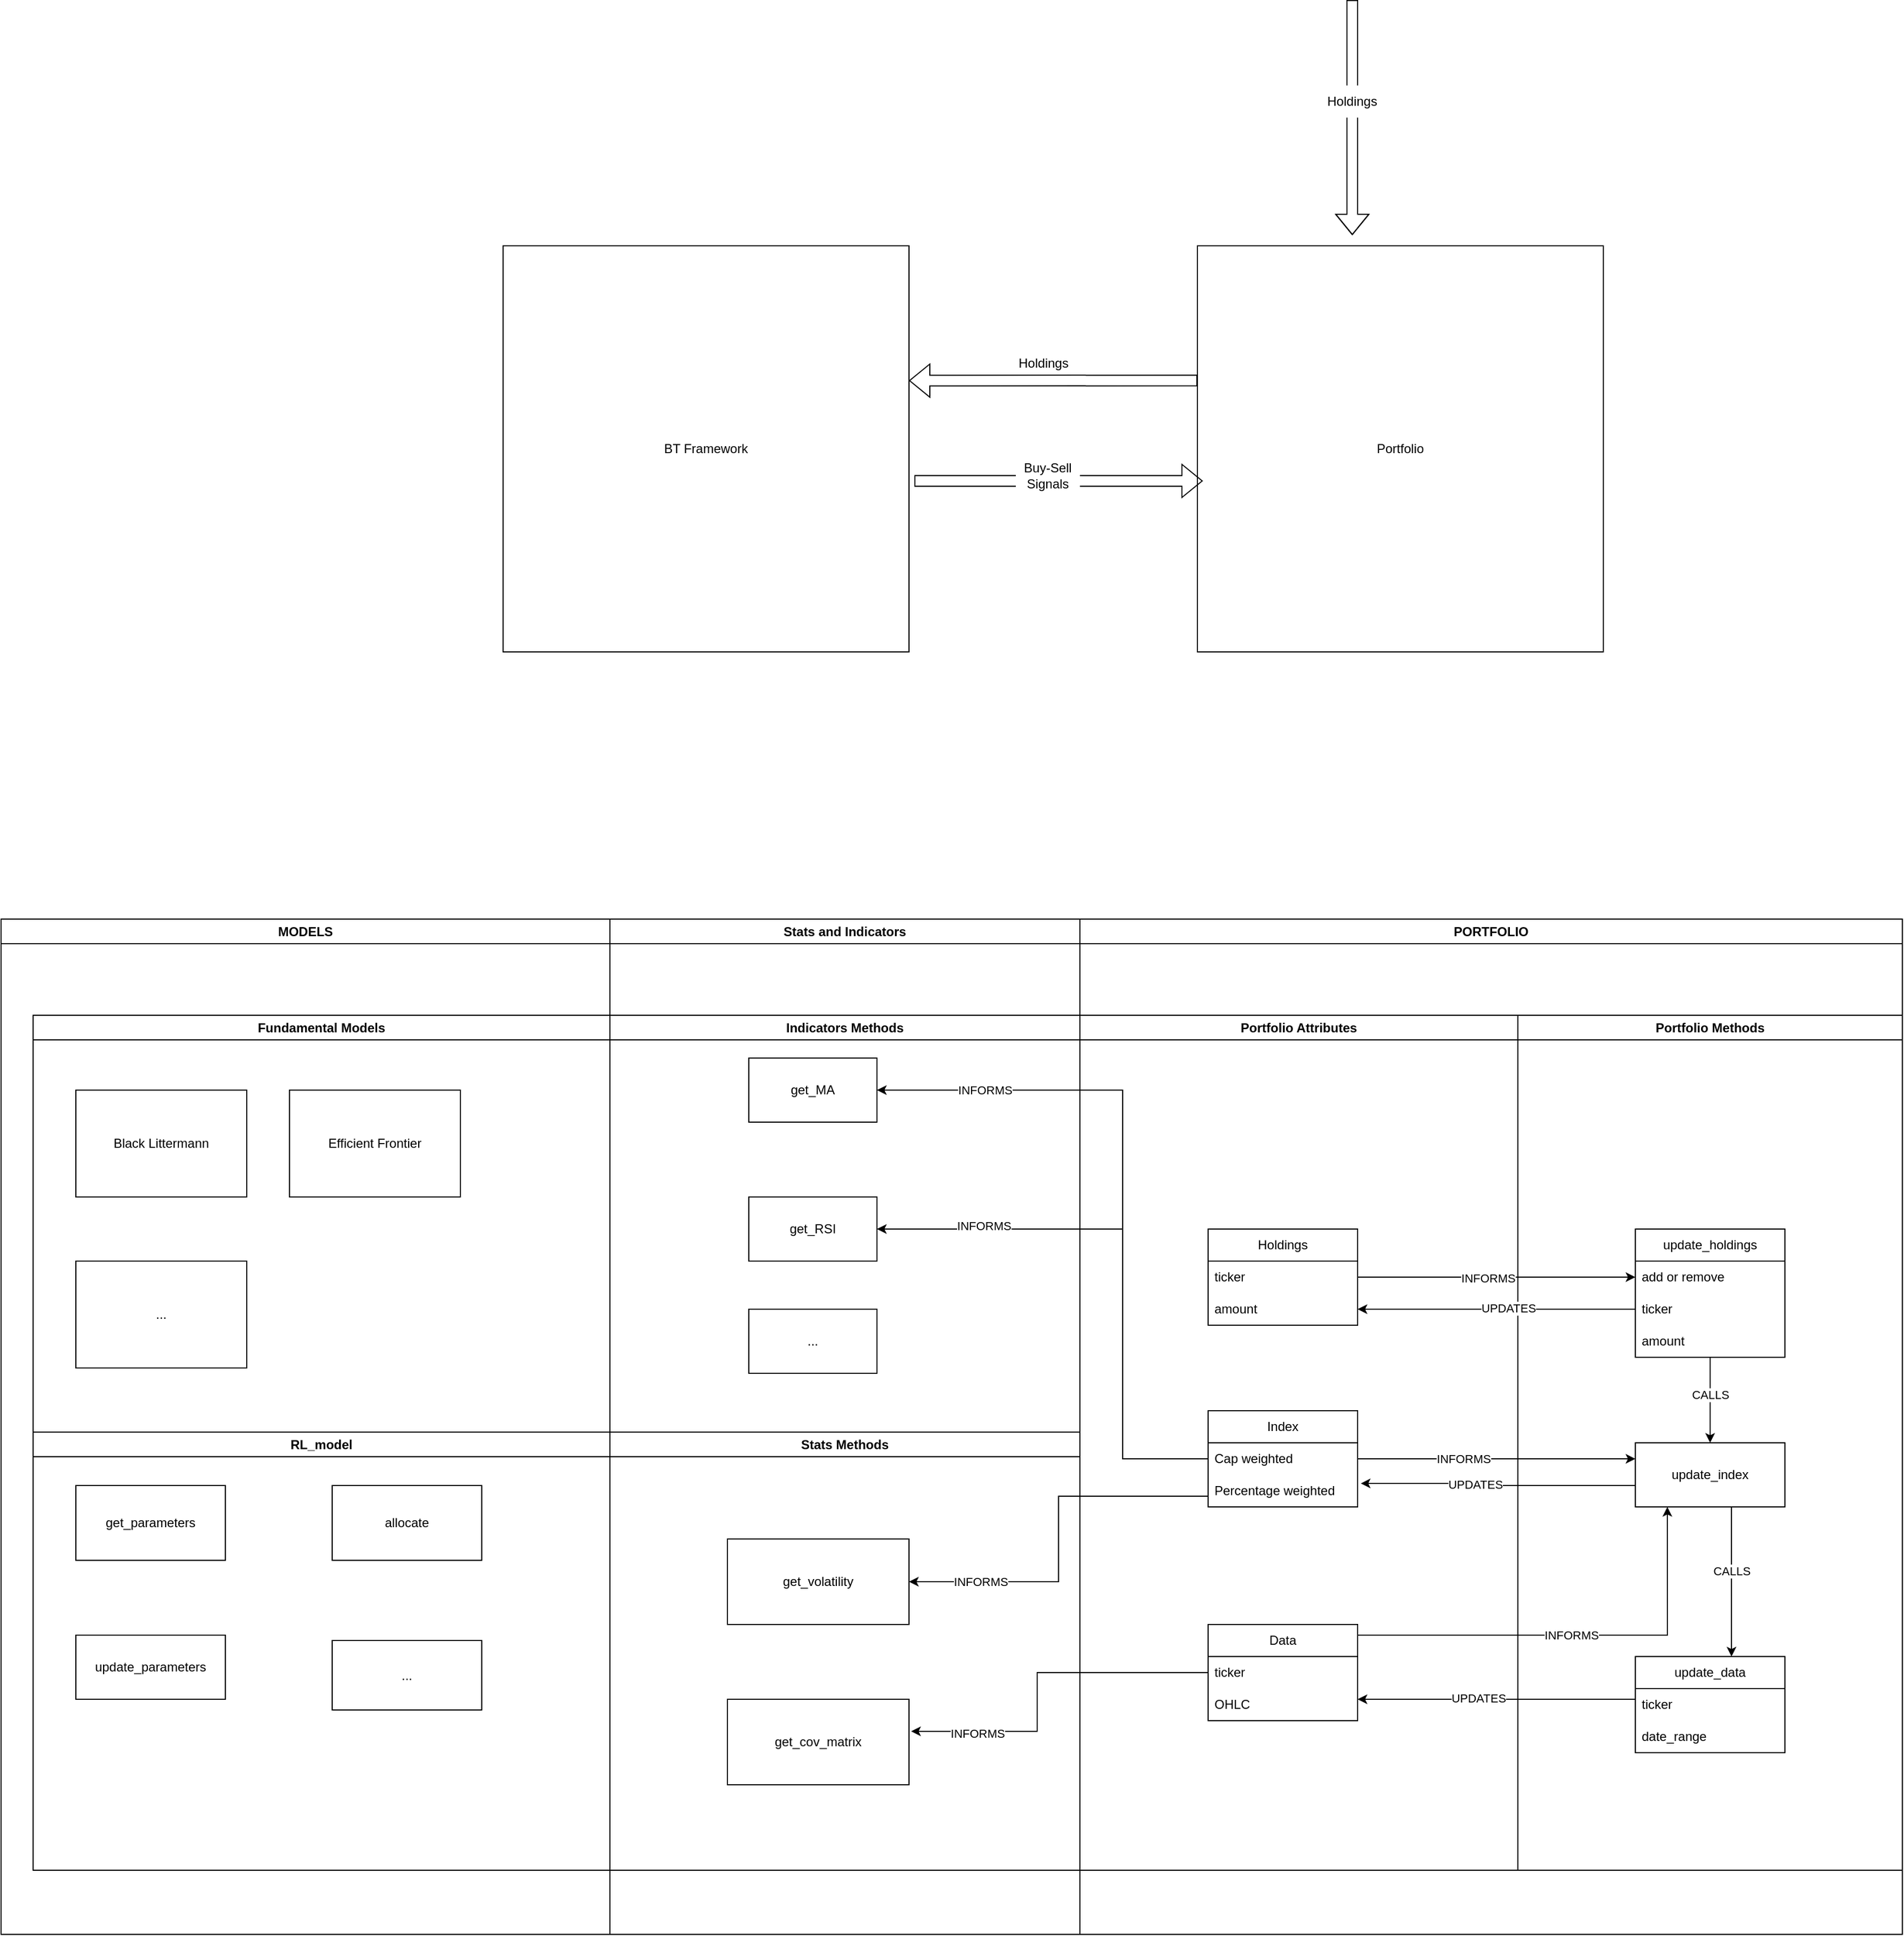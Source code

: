 <mxfile version="27.0.5">
  <diagram name="Page-1" id="8Nk0rdac5CNFEm4oCCUh">
    <mxGraphModel dx="4731" dy="1873" grid="1" gridSize="10" guides="1" tooltips="1" connect="1" arrows="1" fold="1" page="1" pageScale="1" pageWidth="850" pageHeight="1100" math="0" shadow="0">
      <root>
        <mxCell id="0" />
        <mxCell id="1" parent="0" />
        <mxCell id="6B9dfzuLYxdOWHGtNS-C-1" value="Portfolio" style="whiteSpace=wrap;html=1;aspect=fixed;fillColor=none;" vertex="1" parent="1">
          <mxGeometry x="-70" y="470" width="380" height="380" as="geometry" />
        </mxCell>
        <mxCell id="6B9dfzuLYxdOWHGtNS-C-3" value="" style="shape=flexArrow;endArrow=classic;html=1;rounded=0;" edge="1" parent="1">
          <mxGeometry width="50" height="50" relative="1" as="geometry">
            <mxPoint x="-335" y="690" as="sourcePoint" />
            <mxPoint x="-65" y="690" as="targetPoint" />
          </mxGeometry>
        </mxCell>
        <mxCell id="6B9dfzuLYxdOWHGtNS-C-4" value="Buy-Sell Signals" style="text;html=1;align=center;verticalAlign=middle;whiteSpace=wrap;rounded=0;strokeColor=none;fillColor=default;" vertex="1" parent="1">
          <mxGeometry x="-240" y="670" width="60" height="30" as="geometry" />
        </mxCell>
        <mxCell id="6B9dfzuLYxdOWHGtNS-C-6" value="" style="shape=flexArrow;endArrow=classic;html=1;rounded=0;" edge="1" parent="1">
          <mxGeometry width="50" height="50" relative="1" as="geometry">
            <mxPoint x="75" y="240" as="sourcePoint" />
            <mxPoint x="75" y="460" as="targetPoint" />
            <Array as="points">
              <mxPoint x="75" y="340" />
            </Array>
          </mxGeometry>
        </mxCell>
        <mxCell id="6B9dfzuLYxdOWHGtNS-C-7" value="Holdings" style="text;html=1;align=center;verticalAlign=middle;whiteSpace=wrap;rounded=0;strokeColor=none;fillColor=default;" vertex="1" parent="1">
          <mxGeometry x="45" y="320" width="60" height="30" as="geometry" />
        </mxCell>
        <mxCell id="6B9dfzuLYxdOWHGtNS-C-12" value="BT Framework" style="whiteSpace=wrap;html=1;aspect=fixed;fillColor=none;" vertex="1" parent="1">
          <mxGeometry x="-720" y="470" width="380" height="380" as="geometry" />
        </mxCell>
        <mxCell id="6B9dfzuLYxdOWHGtNS-C-14" value="" style="shape=flexArrow;endArrow=classic;html=1;rounded=0;entryX=1.011;entryY=0.332;entryDx=0;entryDy=0;entryPerimeter=0;" edge="1" parent="1">
          <mxGeometry width="50" height="50" relative="1" as="geometry">
            <mxPoint x="-70" y="596" as="sourcePoint" />
            <mxPoint x="-340.0" y="596.16" as="targetPoint" />
            <Array as="points" />
          </mxGeometry>
        </mxCell>
        <mxCell id="6B9dfzuLYxdOWHGtNS-C-15" value="Holdings" style="text;html=1;align=center;verticalAlign=middle;whiteSpace=wrap;rounded=0;" vertex="1" parent="1">
          <mxGeometry x="-269.18" y="550" width="110" height="60" as="geometry" />
        </mxCell>
        <mxCell id="6B9dfzuLYxdOWHGtNS-C-105" value="Fundamental Models" style="swimlane;whiteSpace=wrap;html=1;" vertex="1" parent="1">
          <mxGeometry x="-1160" y="1190" width="540" height="390" as="geometry" />
        </mxCell>
        <mxCell id="6B9dfzuLYxdOWHGtNS-C-114" value="Black Littermann" style="rounded=0;whiteSpace=wrap;html=1;" vertex="1" parent="6B9dfzuLYxdOWHGtNS-C-105">
          <mxGeometry x="40" y="70" width="160" height="100" as="geometry" />
        </mxCell>
        <mxCell id="6B9dfzuLYxdOWHGtNS-C-115" value="Efficient Frontier" style="rounded=0;whiteSpace=wrap;html=1;" vertex="1" parent="6B9dfzuLYxdOWHGtNS-C-105">
          <mxGeometry x="240" y="70" width="160" height="100" as="geometry" />
        </mxCell>
        <mxCell id="6B9dfzuLYxdOWHGtNS-C-106" value="RL_model" style="swimlane;whiteSpace=wrap;html=1;" vertex="1" parent="1">
          <mxGeometry x="-1160" y="1580" width="540" height="410" as="geometry" />
        </mxCell>
        <mxCell id="6B9dfzuLYxdOWHGtNS-C-111" value="get_parameters" style="rounded=0;whiteSpace=wrap;html=1;" vertex="1" parent="6B9dfzuLYxdOWHGtNS-C-106">
          <mxGeometry x="40" y="50" width="140" height="70" as="geometry" />
        </mxCell>
        <mxCell id="6B9dfzuLYxdOWHGtNS-C-112" value="allocate" style="rounded=0;whiteSpace=wrap;html=1;" vertex="1" parent="6B9dfzuLYxdOWHGtNS-C-106">
          <mxGeometry x="280" y="50" width="140" height="70" as="geometry" />
        </mxCell>
        <mxCell id="6B9dfzuLYxdOWHGtNS-C-113" value="update_parameters" style="rounded=0;whiteSpace=wrap;html=1;" vertex="1" parent="6B9dfzuLYxdOWHGtNS-C-106">
          <mxGeometry x="40" y="190" width="140" height="60" as="geometry" />
        </mxCell>
        <mxCell id="6B9dfzuLYxdOWHGtNS-C-138" value="PORTFOLIO" style="swimlane;whiteSpace=wrap;html=1;" vertex="1" parent="1">
          <mxGeometry x="-180" y="1100" width="770" height="950" as="geometry" />
        </mxCell>
        <mxCell id="6B9dfzuLYxdOWHGtNS-C-21" value="Portfolio Attributes" style="swimlane;whiteSpace=wrap;html=1;" vertex="1" parent="6B9dfzuLYxdOWHGtNS-C-138">
          <mxGeometry y="90" width="410" height="800" as="geometry" />
        </mxCell>
        <mxCell id="6B9dfzuLYxdOWHGtNS-C-28" value="Holdings" style="swimlane;fontStyle=0;childLayout=stackLayout;horizontal=1;startSize=30;horizontalStack=0;resizeParent=1;resizeParentMax=0;resizeLast=0;collapsible=1;marginBottom=0;whiteSpace=wrap;html=1;" vertex="1" parent="6B9dfzuLYxdOWHGtNS-C-21">
          <mxGeometry x="120" y="200" width="140" height="90" as="geometry" />
        </mxCell>
        <mxCell id="6B9dfzuLYxdOWHGtNS-C-29" value="ticker" style="text;strokeColor=none;fillColor=none;align=left;verticalAlign=middle;spacingLeft=4;spacingRight=4;overflow=hidden;points=[[0,0.5],[1,0.5]];portConstraint=eastwest;rotatable=0;whiteSpace=wrap;html=1;" vertex="1" parent="6B9dfzuLYxdOWHGtNS-C-28">
          <mxGeometry y="30" width="140" height="30" as="geometry" />
        </mxCell>
        <mxCell id="6B9dfzuLYxdOWHGtNS-C-30" value="amount" style="text;strokeColor=none;fillColor=none;align=left;verticalAlign=middle;spacingLeft=4;spacingRight=4;overflow=hidden;points=[[0,0.5],[1,0.5]];portConstraint=eastwest;rotatable=0;whiteSpace=wrap;html=1;" vertex="1" parent="6B9dfzuLYxdOWHGtNS-C-28">
          <mxGeometry y="60" width="140" height="30" as="geometry" />
        </mxCell>
        <mxCell id="6B9dfzuLYxdOWHGtNS-C-73" value="Index" style="swimlane;fontStyle=0;childLayout=stackLayout;horizontal=1;startSize=30;horizontalStack=0;resizeParent=1;resizeParentMax=0;resizeLast=0;collapsible=1;marginBottom=0;whiteSpace=wrap;html=1;" vertex="1" parent="6B9dfzuLYxdOWHGtNS-C-21">
          <mxGeometry x="120" y="370" width="140" height="90" as="geometry" />
        </mxCell>
        <mxCell id="6B9dfzuLYxdOWHGtNS-C-74" value="Cap weighted" style="text;strokeColor=none;fillColor=none;align=left;verticalAlign=middle;spacingLeft=4;spacingRight=4;overflow=hidden;points=[[0,0.5],[1,0.5]];portConstraint=eastwest;rotatable=0;whiteSpace=wrap;html=1;" vertex="1" parent="6B9dfzuLYxdOWHGtNS-C-73">
          <mxGeometry y="30" width="140" height="30" as="geometry" />
        </mxCell>
        <mxCell id="6B9dfzuLYxdOWHGtNS-C-75" value="Percentage weighted" style="text;strokeColor=none;fillColor=none;align=left;verticalAlign=middle;spacingLeft=4;spacingRight=4;overflow=hidden;points=[[0,0.5],[1,0.5]];portConstraint=eastwest;rotatable=0;whiteSpace=wrap;html=1;" vertex="1" parent="6B9dfzuLYxdOWHGtNS-C-73">
          <mxGeometry y="60" width="140" height="30" as="geometry" />
        </mxCell>
        <mxCell id="6B9dfzuLYxdOWHGtNS-C-117" value="Data" style="swimlane;fontStyle=0;childLayout=stackLayout;horizontal=1;startSize=30;horizontalStack=0;resizeParent=1;resizeParentMax=0;resizeLast=0;collapsible=1;marginBottom=0;whiteSpace=wrap;html=1;" vertex="1" parent="6B9dfzuLYxdOWHGtNS-C-21">
          <mxGeometry x="120" y="570" width="140" height="90" as="geometry" />
        </mxCell>
        <mxCell id="6B9dfzuLYxdOWHGtNS-C-118" value="ticker" style="text;strokeColor=none;fillColor=none;align=left;verticalAlign=middle;spacingLeft=4;spacingRight=4;overflow=hidden;points=[[0,0.5],[1,0.5]];portConstraint=eastwest;rotatable=0;whiteSpace=wrap;html=1;" vertex="1" parent="6B9dfzuLYxdOWHGtNS-C-117">
          <mxGeometry y="30" width="140" height="30" as="geometry" />
        </mxCell>
        <mxCell id="6B9dfzuLYxdOWHGtNS-C-119" value="OHLC" style="text;strokeColor=none;fillColor=none;align=left;verticalAlign=middle;spacingLeft=4;spacingRight=4;overflow=hidden;points=[[0,0.5],[1,0.5]];portConstraint=eastwest;rotatable=0;whiteSpace=wrap;html=1;" vertex="1" parent="6B9dfzuLYxdOWHGtNS-C-117">
          <mxGeometry y="60" width="140" height="30" as="geometry" />
        </mxCell>
        <mxCell id="6B9dfzuLYxdOWHGtNS-C-51" value="Portfolio Methods" style="swimlane;whiteSpace=wrap;html=1;" vertex="1" parent="6B9dfzuLYxdOWHGtNS-C-138">
          <mxGeometry x="410" y="90" width="360" height="800" as="geometry" />
        </mxCell>
        <mxCell id="6B9dfzuLYxdOWHGtNS-C-125" style="edgeStyle=orthogonalEdgeStyle;rounded=0;orthogonalLoop=1;jettySize=auto;html=1;entryX=0.5;entryY=0;entryDx=0;entryDy=0;" edge="1" parent="6B9dfzuLYxdOWHGtNS-C-51" source="6B9dfzuLYxdOWHGtNS-C-41" target="6B9dfzuLYxdOWHGtNS-C-35">
          <mxGeometry relative="1" as="geometry" />
        </mxCell>
        <mxCell id="6B9dfzuLYxdOWHGtNS-C-126" value="CALLS" style="edgeLabel;html=1;align=center;verticalAlign=middle;resizable=0;points=[];" vertex="1" connectable="0" parent="6B9dfzuLYxdOWHGtNS-C-125">
          <mxGeometry x="-0.132" relative="1" as="geometry">
            <mxPoint as="offset" />
          </mxGeometry>
        </mxCell>
        <mxCell id="6B9dfzuLYxdOWHGtNS-C-41" value="update_holdings" style="swimlane;fontStyle=0;childLayout=stackLayout;horizontal=1;startSize=30;horizontalStack=0;resizeParent=1;resizeParentMax=0;resizeLast=0;collapsible=1;marginBottom=0;whiteSpace=wrap;html=1;" vertex="1" parent="6B9dfzuLYxdOWHGtNS-C-51">
          <mxGeometry x="110" y="200" width="140" height="120" as="geometry" />
        </mxCell>
        <mxCell id="6B9dfzuLYxdOWHGtNS-C-42" value="add or remove" style="text;strokeColor=none;fillColor=none;align=left;verticalAlign=middle;spacingLeft=4;spacingRight=4;overflow=hidden;points=[[0,0.5],[1,0.5]];portConstraint=eastwest;rotatable=0;whiteSpace=wrap;html=1;" vertex="1" parent="6B9dfzuLYxdOWHGtNS-C-41">
          <mxGeometry y="30" width="140" height="30" as="geometry" />
        </mxCell>
        <mxCell id="6B9dfzuLYxdOWHGtNS-C-43" value="ticker" style="text;strokeColor=none;fillColor=none;align=left;verticalAlign=middle;spacingLeft=4;spacingRight=4;overflow=hidden;points=[[0,0.5],[1,0.5]];portConstraint=eastwest;rotatable=0;whiteSpace=wrap;html=1;" vertex="1" parent="6B9dfzuLYxdOWHGtNS-C-41">
          <mxGeometry y="60" width="140" height="30" as="geometry" />
        </mxCell>
        <mxCell id="6B9dfzuLYxdOWHGtNS-C-44" value="amount" style="text;strokeColor=none;fillColor=none;align=left;verticalAlign=middle;spacingLeft=4;spacingRight=4;overflow=hidden;points=[[0,0.5],[1,0.5]];portConstraint=eastwest;rotatable=0;whiteSpace=wrap;html=1;" vertex="1" parent="6B9dfzuLYxdOWHGtNS-C-41">
          <mxGeometry y="90" width="140" height="30" as="geometry" />
        </mxCell>
        <mxCell id="6B9dfzuLYxdOWHGtNS-C-35" value="update_index" style="rounded=0;whiteSpace=wrap;html=1;" vertex="1" parent="6B9dfzuLYxdOWHGtNS-C-51">
          <mxGeometry x="110" y="400" width="140" height="60" as="geometry" />
        </mxCell>
        <mxCell id="6B9dfzuLYxdOWHGtNS-C-82" value="update_data" style="swimlane;fontStyle=0;childLayout=stackLayout;horizontal=1;startSize=30;horizontalStack=0;resizeParent=1;resizeParentMax=0;resizeLast=0;collapsible=1;marginBottom=0;whiteSpace=wrap;html=1;" vertex="1" parent="6B9dfzuLYxdOWHGtNS-C-51">
          <mxGeometry x="110" y="600" width="140" height="90" as="geometry" />
        </mxCell>
        <mxCell id="6B9dfzuLYxdOWHGtNS-C-83" value="ticker" style="text;strokeColor=none;fillColor=none;align=left;verticalAlign=middle;spacingLeft=4;spacingRight=4;overflow=hidden;points=[[0,0.5],[1,0.5]];portConstraint=eastwest;rotatable=0;whiteSpace=wrap;html=1;" vertex="1" parent="6B9dfzuLYxdOWHGtNS-C-82">
          <mxGeometry y="30" width="140" height="30" as="geometry" />
        </mxCell>
        <mxCell id="6B9dfzuLYxdOWHGtNS-C-84" value="date_range" style="text;strokeColor=none;fillColor=none;align=left;verticalAlign=middle;spacingLeft=4;spacingRight=4;overflow=hidden;points=[[0,0.5],[1,0.5]];portConstraint=eastwest;rotatable=0;whiteSpace=wrap;html=1;" vertex="1" parent="6B9dfzuLYxdOWHGtNS-C-82">
          <mxGeometry y="60" width="140" height="30" as="geometry" />
        </mxCell>
        <mxCell id="6B9dfzuLYxdOWHGtNS-C-92" style="edgeStyle=orthogonalEdgeStyle;rounded=0;orthogonalLoop=1;jettySize=auto;html=1;entryX=0.643;entryY=0;entryDx=0;entryDy=0;entryPerimeter=0;" edge="1" parent="6B9dfzuLYxdOWHGtNS-C-51" source="6B9dfzuLYxdOWHGtNS-C-35" target="6B9dfzuLYxdOWHGtNS-C-82">
          <mxGeometry relative="1" as="geometry">
            <mxPoint x="200" y="570" as="targetPoint" />
            <Array as="points">
              <mxPoint x="200" y="490" />
              <mxPoint x="200" y="490" />
            </Array>
          </mxGeometry>
        </mxCell>
        <mxCell id="6B9dfzuLYxdOWHGtNS-C-93" value="CALLS" style="edgeLabel;html=1;align=center;verticalAlign=middle;resizable=0;points=[];" vertex="1" connectable="0" parent="6B9dfzuLYxdOWHGtNS-C-92">
          <mxGeometry x="-0.144" relative="1" as="geometry">
            <mxPoint as="offset" />
          </mxGeometry>
        </mxCell>
        <mxCell id="6B9dfzuLYxdOWHGtNS-C-65" style="edgeStyle=orthogonalEdgeStyle;rounded=0;orthogonalLoop=1;jettySize=auto;html=1;entryX=0;entryY=0.5;entryDx=0;entryDy=0;" edge="1" parent="6B9dfzuLYxdOWHGtNS-C-138" source="6B9dfzuLYxdOWHGtNS-C-29" target="6B9dfzuLYxdOWHGtNS-C-42">
          <mxGeometry relative="1" as="geometry" />
        </mxCell>
        <mxCell id="6B9dfzuLYxdOWHGtNS-C-66" value="INFORMS" style="edgeLabel;html=1;align=center;verticalAlign=middle;resizable=0;points=[];" vertex="1" connectable="0" parent="6B9dfzuLYxdOWHGtNS-C-65">
          <mxGeometry x="-0.061" y="-1" relative="1" as="geometry">
            <mxPoint as="offset" />
          </mxGeometry>
        </mxCell>
        <mxCell id="6B9dfzuLYxdOWHGtNS-C-55" style="edgeStyle=orthogonalEdgeStyle;rounded=0;orthogonalLoop=1;jettySize=auto;html=1;entryX=1;entryY=0.5;entryDx=0;entryDy=0;" edge="1" parent="6B9dfzuLYxdOWHGtNS-C-138" source="6B9dfzuLYxdOWHGtNS-C-43" target="6B9dfzuLYxdOWHGtNS-C-30">
          <mxGeometry relative="1" as="geometry" />
        </mxCell>
        <mxCell id="6B9dfzuLYxdOWHGtNS-C-58" value="UPDATES" style="edgeLabel;html=1;align=center;verticalAlign=middle;resizable=0;points=[];" vertex="1" connectable="0" parent="6B9dfzuLYxdOWHGtNS-C-55">
          <mxGeometry x="-0.085" y="-1" relative="1" as="geometry">
            <mxPoint as="offset" />
          </mxGeometry>
        </mxCell>
        <mxCell id="6B9dfzuLYxdOWHGtNS-C-54" style="edgeStyle=orthogonalEdgeStyle;rounded=0;orthogonalLoop=1;jettySize=auto;html=1;entryX=1.021;entryY=0.267;entryDx=0;entryDy=0;exitX=0;exitY=0.667;exitDx=0;exitDy=0;exitPerimeter=0;entryPerimeter=0;" edge="1" parent="6B9dfzuLYxdOWHGtNS-C-138" source="6B9dfzuLYxdOWHGtNS-C-35" target="6B9dfzuLYxdOWHGtNS-C-75">
          <mxGeometry relative="1" as="geometry">
            <mxPoint x="300.98" y="499" as="targetPoint" />
          </mxGeometry>
        </mxCell>
        <mxCell id="6B9dfzuLYxdOWHGtNS-C-61" value="UPDATES" style="edgeLabel;html=1;align=center;verticalAlign=middle;resizable=0;points=[];" vertex="1" connectable="0" parent="6B9dfzuLYxdOWHGtNS-C-54">
          <mxGeometry x="0.175" y="1" relative="1" as="geometry">
            <mxPoint as="offset" />
          </mxGeometry>
        </mxCell>
        <mxCell id="6B9dfzuLYxdOWHGtNS-C-62" style="edgeStyle=orthogonalEdgeStyle;rounded=0;orthogonalLoop=1;jettySize=auto;html=1;entryX=0;entryY=0.25;entryDx=0;entryDy=0;exitX=1;exitY=0.5;exitDx=0;exitDy=0;" edge="1" parent="6B9dfzuLYxdOWHGtNS-C-138" source="6B9dfzuLYxdOWHGtNS-C-74" target="6B9dfzuLYxdOWHGtNS-C-35">
          <mxGeometry relative="1" as="geometry">
            <mxPoint x="300" y="475" as="sourcePoint" />
          </mxGeometry>
        </mxCell>
        <mxCell id="6B9dfzuLYxdOWHGtNS-C-63" value="INFORMS" style="edgeLabel;html=1;align=center;verticalAlign=middle;resizable=0;points=[];" vertex="1" connectable="0" parent="6B9dfzuLYxdOWHGtNS-C-62">
          <mxGeometry x="-0.237" relative="1" as="geometry">
            <mxPoint as="offset" />
          </mxGeometry>
        </mxCell>
        <mxCell id="6B9dfzuLYxdOWHGtNS-C-128" style="edgeStyle=orthogonalEdgeStyle;rounded=0;orthogonalLoop=1;jettySize=auto;html=1;entryX=0.214;entryY=1;entryDx=0;entryDy=0;entryPerimeter=0;" edge="1" parent="6B9dfzuLYxdOWHGtNS-C-138" source="6B9dfzuLYxdOWHGtNS-C-117" target="6B9dfzuLYxdOWHGtNS-C-35">
          <mxGeometry relative="1" as="geometry">
            <Array as="points">
              <mxPoint x="550" y="670" />
            </Array>
          </mxGeometry>
        </mxCell>
        <mxCell id="6B9dfzuLYxdOWHGtNS-C-129" value="INFORMS" style="edgeLabel;html=1;align=center;verticalAlign=middle;resizable=0;points=[];" vertex="1" connectable="0" parent="6B9dfzuLYxdOWHGtNS-C-128">
          <mxGeometry x="0.75" y="2" relative="1" as="geometry">
            <mxPoint x="-88" y="69" as="offset" />
          </mxGeometry>
        </mxCell>
        <mxCell id="6B9dfzuLYxdOWHGtNS-C-121" style="edgeStyle=orthogonalEdgeStyle;rounded=0;orthogonalLoop=1;jettySize=auto;html=1;" edge="1" parent="6B9dfzuLYxdOWHGtNS-C-138" source="6B9dfzuLYxdOWHGtNS-C-82">
          <mxGeometry relative="1" as="geometry">
            <mxPoint x="260" y="730" as="targetPoint" />
            <Array as="points">
              <mxPoint x="260" y="730" />
            </Array>
          </mxGeometry>
        </mxCell>
        <mxCell id="6B9dfzuLYxdOWHGtNS-C-122" value="UPDATES" style="edgeLabel;html=1;align=center;verticalAlign=middle;resizable=0;points=[];" vertex="1" connectable="0" parent="6B9dfzuLYxdOWHGtNS-C-121">
          <mxGeometry x="0.133" y="-1" relative="1" as="geometry">
            <mxPoint as="offset" />
          </mxGeometry>
        </mxCell>
        <mxCell id="6B9dfzuLYxdOWHGtNS-C-139" value="MODELS" style="swimlane;whiteSpace=wrap;html=1;" vertex="1" parent="1">
          <mxGeometry x="-1190" y="1100" width="570" height="950" as="geometry" />
        </mxCell>
        <mxCell id="6B9dfzuLYxdOWHGtNS-C-157" value="..." style="rounded=0;whiteSpace=wrap;html=1;" vertex="1" parent="6B9dfzuLYxdOWHGtNS-C-139">
          <mxGeometry x="310" y="675" width="140" height="65" as="geometry" />
        </mxCell>
        <mxCell id="6B9dfzuLYxdOWHGtNS-C-158" value="..." style="rounded=0;whiteSpace=wrap;html=1;" vertex="1" parent="6B9dfzuLYxdOWHGtNS-C-139">
          <mxGeometry x="70" y="320" width="160" height="100" as="geometry" />
        </mxCell>
        <mxCell id="6B9dfzuLYxdOWHGtNS-C-140" value="Stats and Indicators" style="swimlane;whiteSpace=wrap;html=1;" vertex="1" parent="1">
          <mxGeometry x="-620" y="1100" width="440" height="950" as="geometry">
            <mxRectangle x="-580" y="1100" width="150" height="30" as="alternateBounds" />
          </mxGeometry>
        </mxCell>
        <mxCell id="6B9dfzuLYxdOWHGtNS-C-71" value="Stats Methods" style="swimlane;whiteSpace=wrap;html=1;" vertex="1" parent="6B9dfzuLYxdOWHGtNS-C-140">
          <mxGeometry y="480" width="440" height="410" as="geometry" />
        </mxCell>
        <mxCell id="6B9dfzuLYxdOWHGtNS-C-102" value="get_volatility" style="rounded=0;whiteSpace=wrap;html=1;" vertex="1" parent="6B9dfzuLYxdOWHGtNS-C-71">
          <mxGeometry x="110" y="100" width="170" height="80" as="geometry" />
        </mxCell>
        <mxCell id="6B9dfzuLYxdOWHGtNS-C-142" value="Indicators Methods" style="swimlane;whiteSpace=wrap;html=1;" vertex="1" parent="6B9dfzuLYxdOWHGtNS-C-140">
          <mxGeometry y="90" width="440" height="390" as="geometry" />
        </mxCell>
        <mxCell id="6B9dfzuLYxdOWHGtNS-C-143" value="get_MA" style="rounded=0;whiteSpace=wrap;html=1;" vertex="1" parent="6B9dfzuLYxdOWHGtNS-C-142">
          <mxGeometry x="130" y="40" width="120" height="60" as="geometry" />
        </mxCell>
        <mxCell id="6B9dfzuLYxdOWHGtNS-C-144" value="get_RSI" style="rounded=0;whiteSpace=wrap;html=1;" vertex="1" parent="6B9dfzuLYxdOWHGtNS-C-142">
          <mxGeometry x="130" y="170" width="120" height="60" as="geometry" />
        </mxCell>
        <mxCell id="6B9dfzuLYxdOWHGtNS-C-156" value="..." style="rounded=0;whiteSpace=wrap;html=1;" vertex="1" parent="6B9dfzuLYxdOWHGtNS-C-142">
          <mxGeometry x="130" y="275" width="120" height="60" as="geometry" />
        </mxCell>
        <mxCell id="6B9dfzuLYxdOWHGtNS-C-116" value="get_cov_matrix" style="rounded=0;whiteSpace=wrap;html=1;" vertex="1" parent="1">
          <mxGeometry x="-510" y="1830" width="170" height="80" as="geometry" />
        </mxCell>
        <mxCell id="6B9dfzuLYxdOWHGtNS-C-148" style="edgeStyle=orthogonalEdgeStyle;rounded=0;orthogonalLoop=1;jettySize=auto;html=1;entryX=1;entryY=0.5;entryDx=0;entryDy=0;" edge="1" parent="1" source="6B9dfzuLYxdOWHGtNS-C-73" target="6B9dfzuLYxdOWHGtNS-C-144">
          <mxGeometry relative="1" as="geometry">
            <Array as="points">
              <mxPoint x="-140" y="1605" />
              <mxPoint x="-140" y="1390" />
            </Array>
          </mxGeometry>
        </mxCell>
        <mxCell id="6B9dfzuLYxdOWHGtNS-C-149" value="INFORMS" style="edgeLabel;html=1;align=center;verticalAlign=middle;resizable=0;points=[];" vertex="1" connectable="0" parent="6B9dfzuLYxdOWHGtNS-C-148">
          <mxGeometry x="0.619" y="-3" relative="1" as="geometry">
            <mxPoint as="offset" />
          </mxGeometry>
        </mxCell>
        <mxCell id="6B9dfzuLYxdOWHGtNS-C-150" style="edgeStyle=orthogonalEdgeStyle;rounded=0;orthogonalLoop=1;jettySize=auto;html=1;entryX=1;entryY=0.5;entryDx=0;entryDy=0;" edge="1" parent="1" source="6B9dfzuLYxdOWHGtNS-C-73" target="6B9dfzuLYxdOWHGtNS-C-143">
          <mxGeometry relative="1" as="geometry">
            <Array as="points">
              <mxPoint x="-140" y="1605" />
              <mxPoint x="-140" y="1260" />
            </Array>
          </mxGeometry>
        </mxCell>
        <mxCell id="6B9dfzuLYxdOWHGtNS-C-151" value="INFORMS" style="edgeLabel;html=1;align=center;verticalAlign=middle;resizable=0;points=[];" vertex="1" connectable="0" parent="6B9dfzuLYxdOWHGtNS-C-150">
          <mxGeometry x="0.577" y="1" relative="1" as="geometry">
            <mxPoint x="-38" y="-1" as="offset" />
          </mxGeometry>
        </mxCell>
        <mxCell id="6B9dfzuLYxdOWHGtNS-C-152" style="edgeStyle=orthogonalEdgeStyle;rounded=0;orthogonalLoop=1;jettySize=auto;html=1;" edge="1" parent="1" source="6B9dfzuLYxdOWHGtNS-C-117">
          <mxGeometry relative="1" as="geometry">
            <mxPoint x="-338" y="1860" as="targetPoint" />
            <Array as="points">
              <mxPoint x="-220" y="1805" />
              <mxPoint x="-220" y="1860" />
            </Array>
          </mxGeometry>
        </mxCell>
        <mxCell id="6B9dfzuLYxdOWHGtNS-C-153" value="INFORMS" style="edgeLabel;html=1;align=center;verticalAlign=middle;resizable=0;points=[];" vertex="1" connectable="0" parent="6B9dfzuLYxdOWHGtNS-C-152">
          <mxGeometry x="0.629" y="2" relative="1" as="geometry">
            <mxPoint as="offset" />
          </mxGeometry>
        </mxCell>
        <mxCell id="6B9dfzuLYxdOWHGtNS-C-154" style="edgeStyle=orthogonalEdgeStyle;rounded=0;orthogonalLoop=1;jettySize=auto;html=1;entryX=1;entryY=0.5;entryDx=0;entryDy=0;" edge="1" parent="1" source="6B9dfzuLYxdOWHGtNS-C-73" target="6B9dfzuLYxdOWHGtNS-C-102">
          <mxGeometry relative="1" as="geometry">
            <Array as="points">
              <mxPoint x="-200" y="1640" />
              <mxPoint x="-200" y="1720" />
            </Array>
          </mxGeometry>
        </mxCell>
        <mxCell id="6B9dfzuLYxdOWHGtNS-C-155" value="INFORMS" style="edgeLabel;html=1;align=center;verticalAlign=middle;resizable=0;points=[];" vertex="1" connectable="0" parent="6B9dfzuLYxdOWHGtNS-C-154">
          <mxGeometry x="0.781" y="2" relative="1" as="geometry">
            <mxPoint x="27" y="-2" as="offset" />
          </mxGeometry>
        </mxCell>
      </root>
    </mxGraphModel>
  </diagram>
</mxfile>
